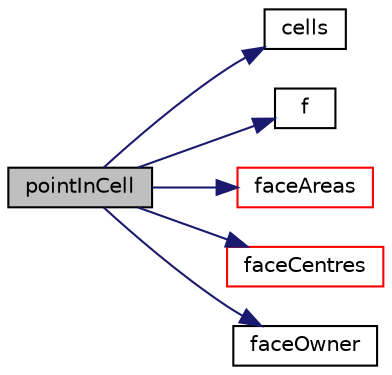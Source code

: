 digraph "pointInCell"
{
  bgcolor="transparent";
  edge [fontname="Helvetica",fontsize="10",labelfontname="Helvetica",labelfontsize="10"];
  node [fontname="Helvetica",fontsize="10",shape=record];
  rankdir="LR";
  Node1 [label="pointInCell",height=0.2,width=0.4,color="black", fillcolor="grey75", style="filled", fontcolor="black"];
  Node1 -> Node2 [color="midnightblue",fontsize="10",style="solid",fontname="Helvetica"];
  Node2 [label="cells",height=0.2,width=0.4,color="black",URL="$a02020.html#a5838384c0cea399b56339f30bc8558ab"];
  Node1 -> Node3 [color="midnightblue",fontsize="10",style="solid",fontname="Helvetica"];
  Node3 [label="f",height=0.2,width=0.4,color="black",URL="$a04068.html#a888be93833ac7a23170555c69c690288"];
  Node1 -> Node4 [color="midnightblue",fontsize="10",style="solid",fontname="Helvetica"];
  Node4 [label="faceAreas",height=0.2,width=0.4,color="red",URL="$a02020.html#a460495623a8ec621b95f93bbcb3d4773"];
  Node1 -> Node5 [color="midnightblue",fontsize="10",style="solid",fontname="Helvetica"];
  Node5 [label="faceCentres",height=0.2,width=0.4,color="red",URL="$a02020.html#a56749206c7d38a4c3cfbf4103547e555"];
  Node1 -> Node6 [color="midnightblue",fontsize="10",style="solid",fontname="Helvetica"];
  Node6 [label="faceOwner",height=0.2,width=0.4,color="black",URL="$a02020.html#a5fdc04c8f8b8f1535efda40674fd13fa",tooltip="Face face-owner addresing. "];
}
